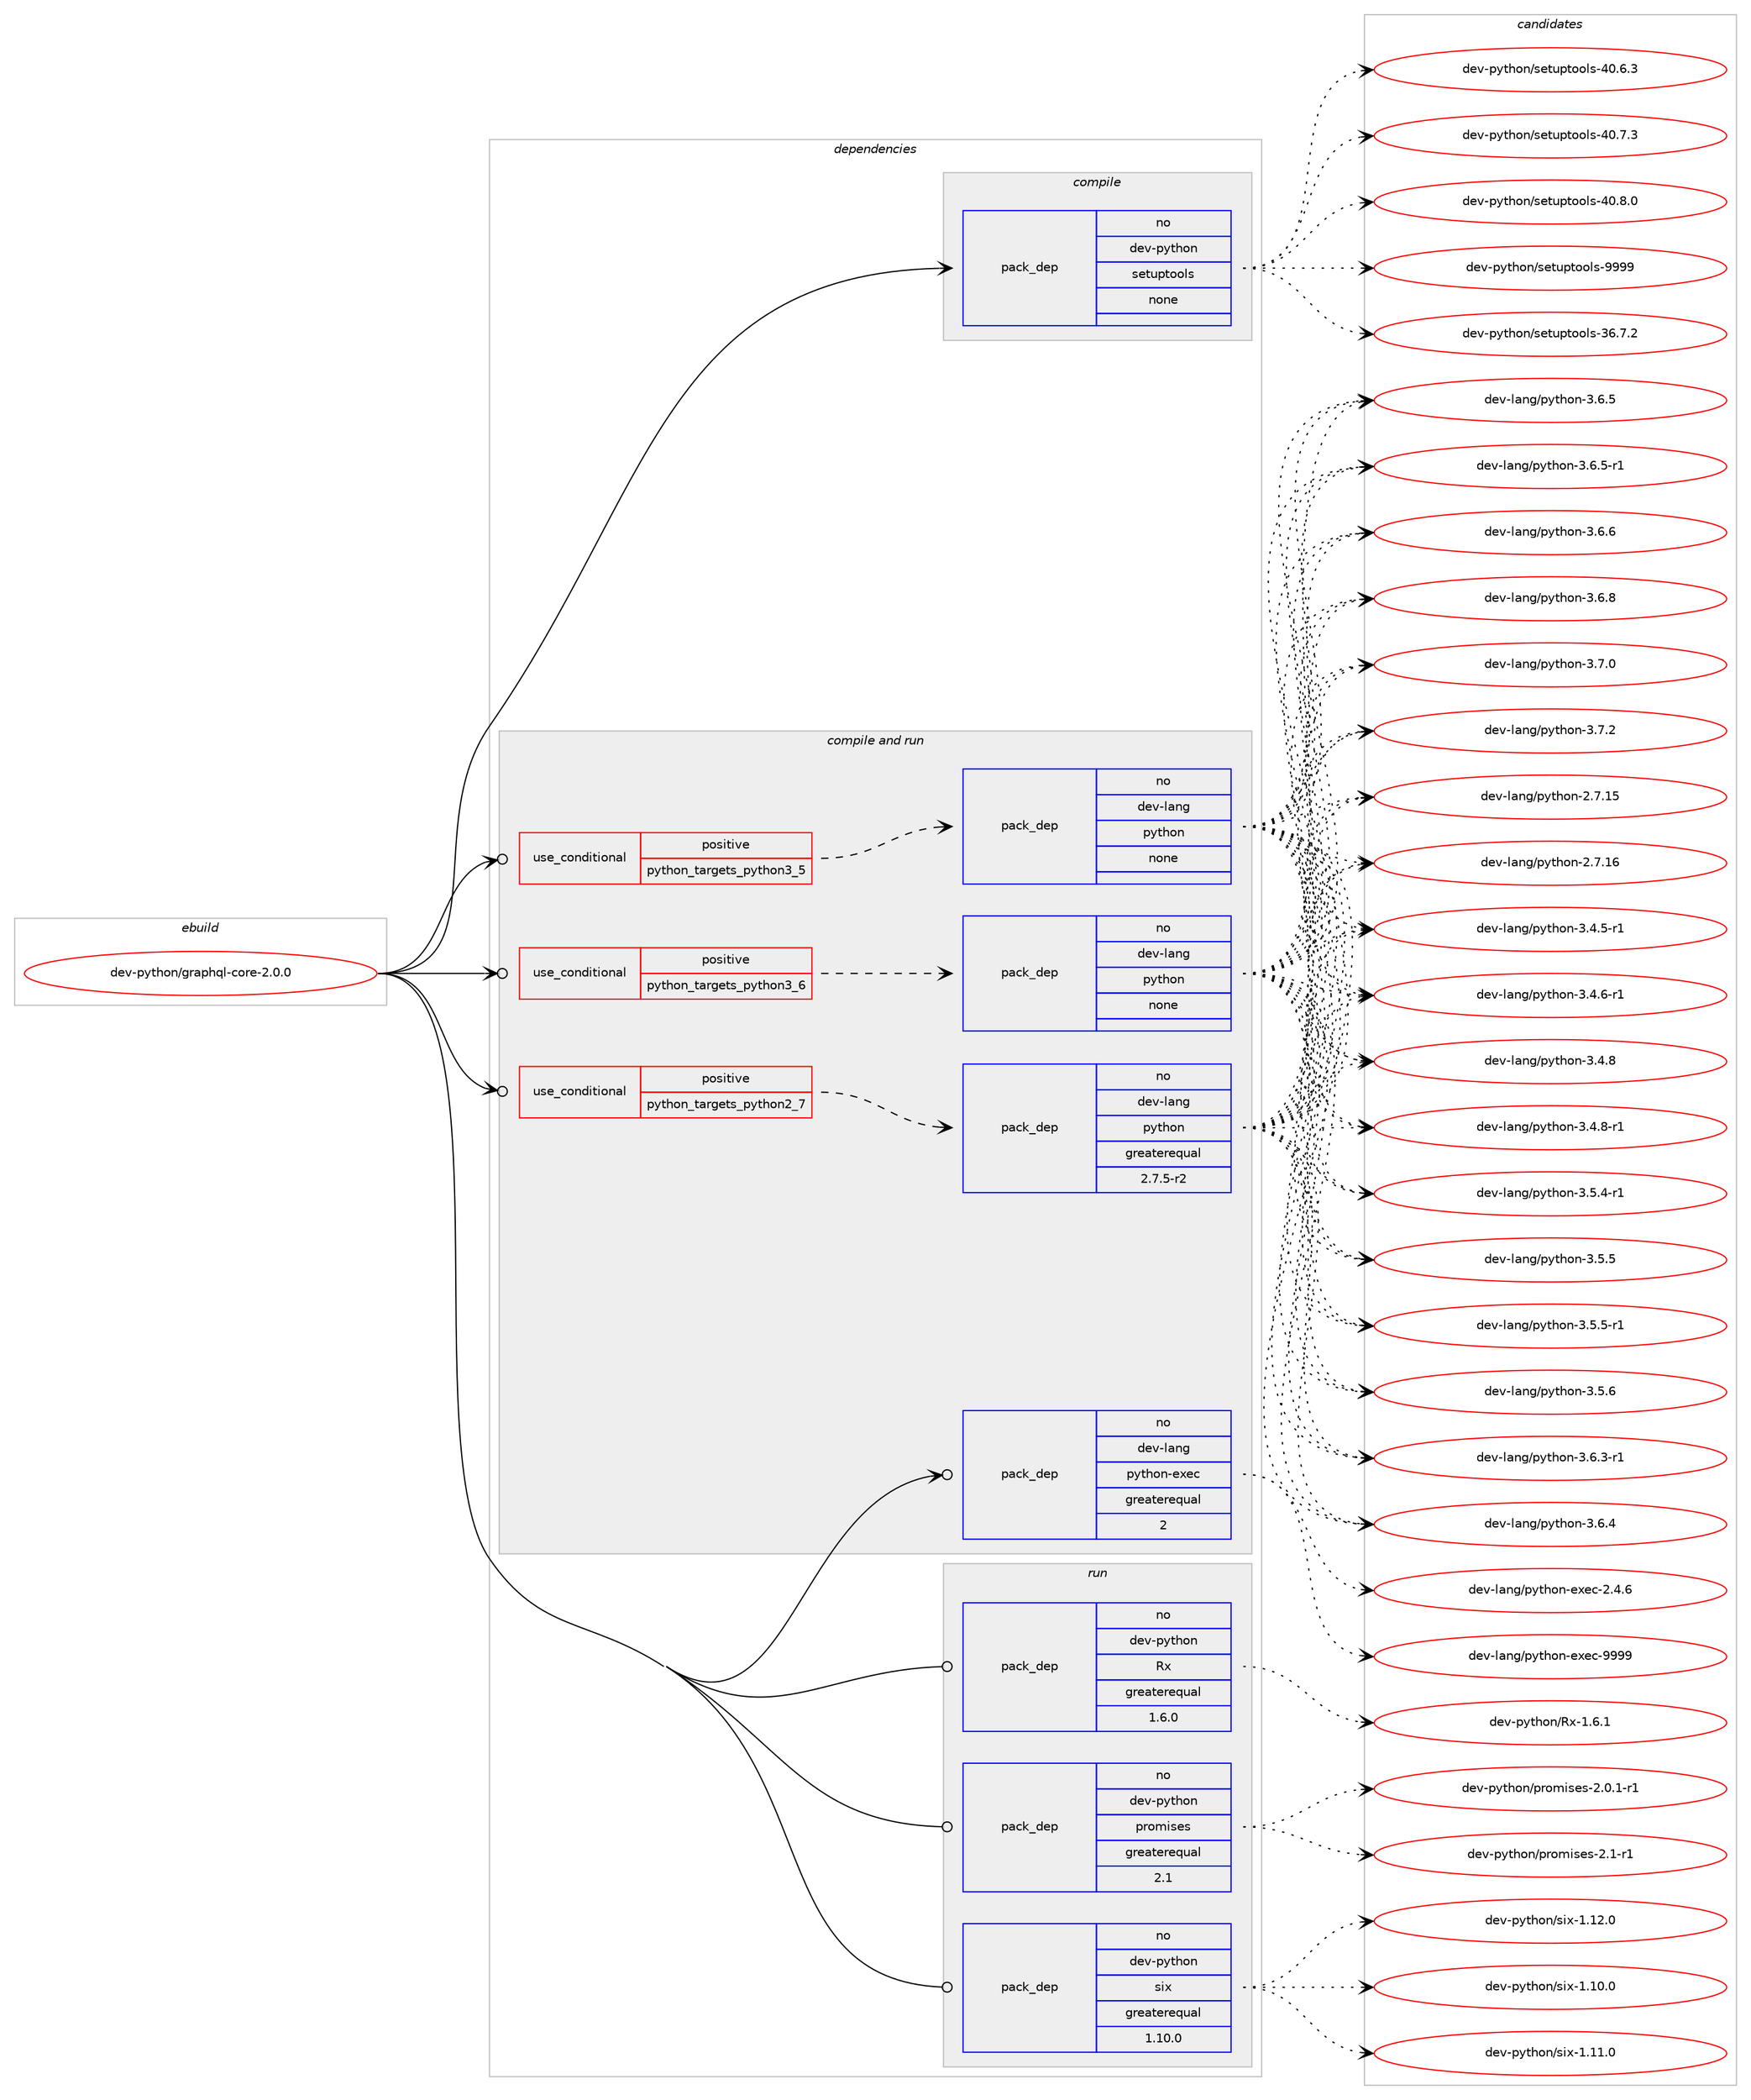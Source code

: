 digraph prolog {

# *************
# Graph options
# *************

newrank=true;
concentrate=true;
compound=true;
graph [rankdir=LR,fontname=Helvetica,fontsize=10,ranksep=1.5];#, ranksep=2.5, nodesep=0.2];
edge  [arrowhead=vee];
node  [fontname=Helvetica,fontsize=10];

# **********
# The ebuild
# **********

subgraph cluster_leftcol {
color=gray;
rank=same;
label=<<i>ebuild</i>>;
id [label="dev-python/graphql-core-2.0.0", color=red, width=4, href="../dev-python/graphql-core-2.0.0.svg"];
}

# ****************
# The dependencies
# ****************

subgraph cluster_midcol {
color=gray;
label=<<i>dependencies</i>>;
subgraph cluster_compile {
fillcolor="#eeeeee";
style=filled;
label=<<i>compile</i>>;
subgraph pack1013533 {
dependency1411939 [label=<<TABLE BORDER="0" CELLBORDER="1" CELLSPACING="0" CELLPADDING="4" WIDTH="220"><TR><TD ROWSPAN="6" CELLPADDING="30">pack_dep</TD></TR><TR><TD WIDTH="110">no</TD></TR><TR><TD>dev-python</TD></TR><TR><TD>setuptools</TD></TR><TR><TD>none</TD></TR><TR><TD></TD></TR></TABLE>>, shape=none, color=blue];
}
id:e -> dependency1411939:w [weight=20,style="solid",arrowhead="vee"];
}
subgraph cluster_compileandrun {
fillcolor="#eeeeee";
style=filled;
label=<<i>compile and run</i>>;
subgraph cond375139 {
dependency1411940 [label=<<TABLE BORDER="0" CELLBORDER="1" CELLSPACING="0" CELLPADDING="4"><TR><TD ROWSPAN="3" CELLPADDING="10">use_conditional</TD></TR><TR><TD>positive</TD></TR><TR><TD>python_targets_python2_7</TD></TR></TABLE>>, shape=none, color=red];
subgraph pack1013534 {
dependency1411941 [label=<<TABLE BORDER="0" CELLBORDER="1" CELLSPACING="0" CELLPADDING="4" WIDTH="220"><TR><TD ROWSPAN="6" CELLPADDING="30">pack_dep</TD></TR><TR><TD WIDTH="110">no</TD></TR><TR><TD>dev-lang</TD></TR><TR><TD>python</TD></TR><TR><TD>greaterequal</TD></TR><TR><TD>2.7.5-r2</TD></TR></TABLE>>, shape=none, color=blue];
}
dependency1411940:e -> dependency1411941:w [weight=20,style="dashed",arrowhead="vee"];
}
id:e -> dependency1411940:w [weight=20,style="solid",arrowhead="odotvee"];
subgraph cond375140 {
dependency1411942 [label=<<TABLE BORDER="0" CELLBORDER="1" CELLSPACING="0" CELLPADDING="4"><TR><TD ROWSPAN="3" CELLPADDING="10">use_conditional</TD></TR><TR><TD>positive</TD></TR><TR><TD>python_targets_python3_5</TD></TR></TABLE>>, shape=none, color=red];
subgraph pack1013535 {
dependency1411943 [label=<<TABLE BORDER="0" CELLBORDER="1" CELLSPACING="0" CELLPADDING="4" WIDTH="220"><TR><TD ROWSPAN="6" CELLPADDING="30">pack_dep</TD></TR><TR><TD WIDTH="110">no</TD></TR><TR><TD>dev-lang</TD></TR><TR><TD>python</TD></TR><TR><TD>none</TD></TR><TR><TD></TD></TR></TABLE>>, shape=none, color=blue];
}
dependency1411942:e -> dependency1411943:w [weight=20,style="dashed",arrowhead="vee"];
}
id:e -> dependency1411942:w [weight=20,style="solid",arrowhead="odotvee"];
subgraph cond375141 {
dependency1411944 [label=<<TABLE BORDER="0" CELLBORDER="1" CELLSPACING="0" CELLPADDING="4"><TR><TD ROWSPAN="3" CELLPADDING="10">use_conditional</TD></TR><TR><TD>positive</TD></TR><TR><TD>python_targets_python3_6</TD></TR></TABLE>>, shape=none, color=red];
subgraph pack1013536 {
dependency1411945 [label=<<TABLE BORDER="0" CELLBORDER="1" CELLSPACING="0" CELLPADDING="4" WIDTH="220"><TR><TD ROWSPAN="6" CELLPADDING="30">pack_dep</TD></TR><TR><TD WIDTH="110">no</TD></TR><TR><TD>dev-lang</TD></TR><TR><TD>python</TD></TR><TR><TD>none</TD></TR><TR><TD></TD></TR></TABLE>>, shape=none, color=blue];
}
dependency1411944:e -> dependency1411945:w [weight=20,style="dashed",arrowhead="vee"];
}
id:e -> dependency1411944:w [weight=20,style="solid",arrowhead="odotvee"];
subgraph pack1013537 {
dependency1411946 [label=<<TABLE BORDER="0" CELLBORDER="1" CELLSPACING="0" CELLPADDING="4" WIDTH="220"><TR><TD ROWSPAN="6" CELLPADDING="30">pack_dep</TD></TR><TR><TD WIDTH="110">no</TD></TR><TR><TD>dev-lang</TD></TR><TR><TD>python-exec</TD></TR><TR><TD>greaterequal</TD></TR><TR><TD>2</TD></TR></TABLE>>, shape=none, color=blue];
}
id:e -> dependency1411946:w [weight=20,style="solid",arrowhead="odotvee"];
}
subgraph cluster_run {
fillcolor="#eeeeee";
style=filled;
label=<<i>run</i>>;
subgraph pack1013538 {
dependency1411947 [label=<<TABLE BORDER="0" CELLBORDER="1" CELLSPACING="0" CELLPADDING="4" WIDTH="220"><TR><TD ROWSPAN="6" CELLPADDING="30">pack_dep</TD></TR><TR><TD WIDTH="110">no</TD></TR><TR><TD>dev-python</TD></TR><TR><TD>Rx</TD></TR><TR><TD>greaterequal</TD></TR><TR><TD>1.6.0</TD></TR></TABLE>>, shape=none, color=blue];
}
id:e -> dependency1411947:w [weight=20,style="solid",arrowhead="odot"];
subgraph pack1013539 {
dependency1411948 [label=<<TABLE BORDER="0" CELLBORDER="1" CELLSPACING="0" CELLPADDING="4" WIDTH="220"><TR><TD ROWSPAN="6" CELLPADDING="30">pack_dep</TD></TR><TR><TD WIDTH="110">no</TD></TR><TR><TD>dev-python</TD></TR><TR><TD>promises</TD></TR><TR><TD>greaterequal</TD></TR><TR><TD>2.1</TD></TR></TABLE>>, shape=none, color=blue];
}
id:e -> dependency1411948:w [weight=20,style="solid",arrowhead="odot"];
subgraph pack1013540 {
dependency1411949 [label=<<TABLE BORDER="0" CELLBORDER="1" CELLSPACING="0" CELLPADDING="4" WIDTH="220"><TR><TD ROWSPAN="6" CELLPADDING="30">pack_dep</TD></TR><TR><TD WIDTH="110">no</TD></TR><TR><TD>dev-python</TD></TR><TR><TD>six</TD></TR><TR><TD>greaterequal</TD></TR><TR><TD>1.10.0</TD></TR></TABLE>>, shape=none, color=blue];
}
id:e -> dependency1411949:w [weight=20,style="solid",arrowhead="odot"];
}
}

# **************
# The candidates
# **************

subgraph cluster_choices {
rank=same;
color=gray;
label=<<i>candidates</i>>;

subgraph choice1013533 {
color=black;
nodesep=1;
choice100101118451121211161041111104711510111611711211611111110811545515446554650 [label="dev-python/setuptools-36.7.2", color=red, width=4,href="../dev-python/setuptools-36.7.2.svg"];
choice100101118451121211161041111104711510111611711211611111110811545524846544651 [label="dev-python/setuptools-40.6.3", color=red, width=4,href="../dev-python/setuptools-40.6.3.svg"];
choice100101118451121211161041111104711510111611711211611111110811545524846554651 [label="dev-python/setuptools-40.7.3", color=red, width=4,href="../dev-python/setuptools-40.7.3.svg"];
choice100101118451121211161041111104711510111611711211611111110811545524846564648 [label="dev-python/setuptools-40.8.0", color=red, width=4,href="../dev-python/setuptools-40.8.0.svg"];
choice10010111845112121116104111110471151011161171121161111111081154557575757 [label="dev-python/setuptools-9999", color=red, width=4,href="../dev-python/setuptools-9999.svg"];
dependency1411939:e -> choice100101118451121211161041111104711510111611711211611111110811545515446554650:w [style=dotted,weight="100"];
dependency1411939:e -> choice100101118451121211161041111104711510111611711211611111110811545524846544651:w [style=dotted,weight="100"];
dependency1411939:e -> choice100101118451121211161041111104711510111611711211611111110811545524846554651:w [style=dotted,weight="100"];
dependency1411939:e -> choice100101118451121211161041111104711510111611711211611111110811545524846564648:w [style=dotted,weight="100"];
dependency1411939:e -> choice10010111845112121116104111110471151011161171121161111111081154557575757:w [style=dotted,weight="100"];
}
subgraph choice1013534 {
color=black;
nodesep=1;
choice10010111845108971101034711212111610411111045504655464953 [label="dev-lang/python-2.7.15", color=red, width=4,href="../dev-lang/python-2.7.15.svg"];
choice10010111845108971101034711212111610411111045504655464954 [label="dev-lang/python-2.7.16", color=red, width=4,href="../dev-lang/python-2.7.16.svg"];
choice1001011184510897110103471121211161041111104551465246534511449 [label="dev-lang/python-3.4.5-r1", color=red, width=4,href="../dev-lang/python-3.4.5-r1.svg"];
choice1001011184510897110103471121211161041111104551465246544511449 [label="dev-lang/python-3.4.6-r1", color=red, width=4,href="../dev-lang/python-3.4.6-r1.svg"];
choice100101118451089711010347112121116104111110455146524656 [label="dev-lang/python-3.4.8", color=red, width=4,href="../dev-lang/python-3.4.8.svg"];
choice1001011184510897110103471121211161041111104551465246564511449 [label="dev-lang/python-3.4.8-r1", color=red, width=4,href="../dev-lang/python-3.4.8-r1.svg"];
choice1001011184510897110103471121211161041111104551465346524511449 [label="dev-lang/python-3.5.4-r1", color=red, width=4,href="../dev-lang/python-3.5.4-r1.svg"];
choice100101118451089711010347112121116104111110455146534653 [label="dev-lang/python-3.5.5", color=red, width=4,href="../dev-lang/python-3.5.5.svg"];
choice1001011184510897110103471121211161041111104551465346534511449 [label="dev-lang/python-3.5.5-r1", color=red, width=4,href="../dev-lang/python-3.5.5-r1.svg"];
choice100101118451089711010347112121116104111110455146534654 [label="dev-lang/python-3.5.6", color=red, width=4,href="../dev-lang/python-3.5.6.svg"];
choice1001011184510897110103471121211161041111104551465446514511449 [label="dev-lang/python-3.6.3-r1", color=red, width=4,href="../dev-lang/python-3.6.3-r1.svg"];
choice100101118451089711010347112121116104111110455146544652 [label="dev-lang/python-3.6.4", color=red, width=4,href="../dev-lang/python-3.6.4.svg"];
choice100101118451089711010347112121116104111110455146544653 [label="dev-lang/python-3.6.5", color=red, width=4,href="../dev-lang/python-3.6.5.svg"];
choice1001011184510897110103471121211161041111104551465446534511449 [label="dev-lang/python-3.6.5-r1", color=red, width=4,href="../dev-lang/python-3.6.5-r1.svg"];
choice100101118451089711010347112121116104111110455146544654 [label="dev-lang/python-3.6.6", color=red, width=4,href="../dev-lang/python-3.6.6.svg"];
choice100101118451089711010347112121116104111110455146544656 [label="dev-lang/python-3.6.8", color=red, width=4,href="../dev-lang/python-3.6.8.svg"];
choice100101118451089711010347112121116104111110455146554648 [label="dev-lang/python-3.7.0", color=red, width=4,href="../dev-lang/python-3.7.0.svg"];
choice100101118451089711010347112121116104111110455146554650 [label="dev-lang/python-3.7.2", color=red, width=4,href="../dev-lang/python-3.7.2.svg"];
dependency1411941:e -> choice10010111845108971101034711212111610411111045504655464953:w [style=dotted,weight="100"];
dependency1411941:e -> choice10010111845108971101034711212111610411111045504655464954:w [style=dotted,weight="100"];
dependency1411941:e -> choice1001011184510897110103471121211161041111104551465246534511449:w [style=dotted,weight="100"];
dependency1411941:e -> choice1001011184510897110103471121211161041111104551465246544511449:w [style=dotted,weight="100"];
dependency1411941:e -> choice100101118451089711010347112121116104111110455146524656:w [style=dotted,weight="100"];
dependency1411941:e -> choice1001011184510897110103471121211161041111104551465246564511449:w [style=dotted,weight="100"];
dependency1411941:e -> choice1001011184510897110103471121211161041111104551465346524511449:w [style=dotted,weight="100"];
dependency1411941:e -> choice100101118451089711010347112121116104111110455146534653:w [style=dotted,weight="100"];
dependency1411941:e -> choice1001011184510897110103471121211161041111104551465346534511449:w [style=dotted,weight="100"];
dependency1411941:e -> choice100101118451089711010347112121116104111110455146534654:w [style=dotted,weight="100"];
dependency1411941:e -> choice1001011184510897110103471121211161041111104551465446514511449:w [style=dotted,weight="100"];
dependency1411941:e -> choice100101118451089711010347112121116104111110455146544652:w [style=dotted,weight="100"];
dependency1411941:e -> choice100101118451089711010347112121116104111110455146544653:w [style=dotted,weight="100"];
dependency1411941:e -> choice1001011184510897110103471121211161041111104551465446534511449:w [style=dotted,weight="100"];
dependency1411941:e -> choice100101118451089711010347112121116104111110455146544654:w [style=dotted,weight="100"];
dependency1411941:e -> choice100101118451089711010347112121116104111110455146544656:w [style=dotted,weight="100"];
dependency1411941:e -> choice100101118451089711010347112121116104111110455146554648:w [style=dotted,weight="100"];
dependency1411941:e -> choice100101118451089711010347112121116104111110455146554650:w [style=dotted,weight="100"];
}
subgraph choice1013535 {
color=black;
nodesep=1;
choice10010111845108971101034711212111610411111045504655464953 [label="dev-lang/python-2.7.15", color=red, width=4,href="../dev-lang/python-2.7.15.svg"];
choice10010111845108971101034711212111610411111045504655464954 [label="dev-lang/python-2.7.16", color=red, width=4,href="../dev-lang/python-2.7.16.svg"];
choice1001011184510897110103471121211161041111104551465246534511449 [label="dev-lang/python-3.4.5-r1", color=red, width=4,href="../dev-lang/python-3.4.5-r1.svg"];
choice1001011184510897110103471121211161041111104551465246544511449 [label="dev-lang/python-3.4.6-r1", color=red, width=4,href="../dev-lang/python-3.4.6-r1.svg"];
choice100101118451089711010347112121116104111110455146524656 [label="dev-lang/python-3.4.8", color=red, width=4,href="../dev-lang/python-3.4.8.svg"];
choice1001011184510897110103471121211161041111104551465246564511449 [label="dev-lang/python-3.4.8-r1", color=red, width=4,href="../dev-lang/python-3.4.8-r1.svg"];
choice1001011184510897110103471121211161041111104551465346524511449 [label="dev-lang/python-3.5.4-r1", color=red, width=4,href="../dev-lang/python-3.5.4-r1.svg"];
choice100101118451089711010347112121116104111110455146534653 [label="dev-lang/python-3.5.5", color=red, width=4,href="../dev-lang/python-3.5.5.svg"];
choice1001011184510897110103471121211161041111104551465346534511449 [label="dev-lang/python-3.5.5-r1", color=red, width=4,href="../dev-lang/python-3.5.5-r1.svg"];
choice100101118451089711010347112121116104111110455146534654 [label="dev-lang/python-3.5.6", color=red, width=4,href="../dev-lang/python-3.5.6.svg"];
choice1001011184510897110103471121211161041111104551465446514511449 [label="dev-lang/python-3.6.3-r1", color=red, width=4,href="../dev-lang/python-3.6.3-r1.svg"];
choice100101118451089711010347112121116104111110455146544652 [label="dev-lang/python-3.6.4", color=red, width=4,href="../dev-lang/python-3.6.4.svg"];
choice100101118451089711010347112121116104111110455146544653 [label="dev-lang/python-3.6.5", color=red, width=4,href="../dev-lang/python-3.6.5.svg"];
choice1001011184510897110103471121211161041111104551465446534511449 [label="dev-lang/python-3.6.5-r1", color=red, width=4,href="../dev-lang/python-3.6.5-r1.svg"];
choice100101118451089711010347112121116104111110455146544654 [label="dev-lang/python-3.6.6", color=red, width=4,href="../dev-lang/python-3.6.6.svg"];
choice100101118451089711010347112121116104111110455146544656 [label="dev-lang/python-3.6.8", color=red, width=4,href="../dev-lang/python-3.6.8.svg"];
choice100101118451089711010347112121116104111110455146554648 [label="dev-lang/python-3.7.0", color=red, width=4,href="../dev-lang/python-3.7.0.svg"];
choice100101118451089711010347112121116104111110455146554650 [label="dev-lang/python-3.7.2", color=red, width=4,href="../dev-lang/python-3.7.2.svg"];
dependency1411943:e -> choice10010111845108971101034711212111610411111045504655464953:w [style=dotted,weight="100"];
dependency1411943:e -> choice10010111845108971101034711212111610411111045504655464954:w [style=dotted,weight="100"];
dependency1411943:e -> choice1001011184510897110103471121211161041111104551465246534511449:w [style=dotted,weight="100"];
dependency1411943:e -> choice1001011184510897110103471121211161041111104551465246544511449:w [style=dotted,weight="100"];
dependency1411943:e -> choice100101118451089711010347112121116104111110455146524656:w [style=dotted,weight="100"];
dependency1411943:e -> choice1001011184510897110103471121211161041111104551465246564511449:w [style=dotted,weight="100"];
dependency1411943:e -> choice1001011184510897110103471121211161041111104551465346524511449:w [style=dotted,weight="100"];
dependency1411943:e -> choice100101118451089711010347112121116104111110455146534653:w [style=dotted,weight="100"];
dependency1411943:e -> choice1001011184510897110103471121211161041111104551465346534511449:w [style=dotted,weight="100"];
dependency1411943:e -> choice100101118451089711010347112121116104111110455146534654:w [style=dotted,weight="100"];
dependency1411943:e -> choice1001011184510897110103471121211161041111104551465446514511449:w [style=dotted,weight="100"];
dependency1411943:e -> choice100101118451089711010347112121116104111110455146544652:w [style=dotted,weight="100"];
dependency1411943:e -> choice100101118451089711010347112121116104111110455146544653:w [style=dotted,weight="100"];
dependency1411943:e -> choice1001011184510897110103471121211161041111104551465446534511449:w [style=dotted,weight="100"];
dependency1411943:e -> choice100101118451089711010347112121116104111110455146544654:w [style=dotted,weight="100"];
dependency1411943:e -> choice100101118451089711010347112121116104111110455146544656:w [style=dotted,weight="100"];
dependency1411943:e -> choice100101118451089711010347112121116104111110455146554648:w [style=dotted,weight="100"];
dependency1411943:e -> choice100101118451089711010347112121116104111110455146554650:w [style=dotted,weight="100"];
}
subgraph choice1013536 {
color=black;
nodesep=1;
choice10010111845108971101034711212111610411111045504655464953 [label="dev-lang/python-2.7.15", color=red, width=4,href="../dev-lang/python-2.7.15.svg"];
choice10010111845108971101034711212111610411111045504655464954 [label="dev-lang/python-2.7.16", color=red, width=4,href="../dev-lang/python-2.7.16.svg"];
choice1001011184510897110103471121211161041111104551465246534511449 [label="dev-lang/python-3.4.5-r1", color=red, width=4,href="../dev-lang/python-3.4.5-r1.svg"];
choice1001011184510897110103471121211161041111104551465246544511449 [label="dev-lang/python-3.4.6-r1", color=red, width=4,href="../dev-lang/python-3.4.6-r1.svg"];
choice100101118451089711010347112121116104111110455146524656 [label="dev-lang/python-3.4.8", color=red, width=4,href="../dev-lang/python-3.4.8.svg"];
choice1001011184510897110103471121211161041111104551465246564511449 [label="dev-lang/python-3.4.8-r1", color=red, width=4,href="../dev-lang/python-3.4.8-r1.svg"];
choice1001011184510897110103471121211161041111104551465346524511449 [label="dev-lang/python-3.5.4-r1", color=red, width=4,href="../dev-lang/python-3.5.4-r1.svg"];
choice100101118451089711010347112121116104111110455146534653 [label="dev-lang/python-3.5.5", color=red, width=4,href="../dev-lang/python-3.5.5.svg"];
choice1001011184510897110103471121211161041111104551465346534511449 [label="dev-lang/python-3.5.5-r1", color=red, width=4,href="../dev-lang/python-3.5.5-r1.svg"];
choice100101118451089711010347112121116104111110455146534654 [label="dev-lang/python-3.5.6", color=red, width=4,href="../dev-lang/python-3.5.6.svg"];
choice1001011184510897110103471121211161041111104551465446514511449 [label="dev-lang/python-3.6.3-r1", color=red, width=4,href="../dev-lang/python-3.6.3-r1.svg"];
choice100101118451089711010347112121116104111110455146544652 [label="dev-lang/python-3.6.4", color=red, width=4,href="../dev-lang/python-3.6.4.svg"];
choice100101118451089711010347112121116104111110455146544653 [label="dev-lang/python-3.6.5", color=red, width=4,href="../dev-lang/python-3.6.5.svg"];
choice1001011184510897110103471121211161041111104551465446534511449 [label="dev-lang/python-3.6.5-r1", color=red, width=4,href="../dev-lang/python-3.6.5-r1.svg"];
choice100101118451089711010347112121116104111110455146544654 [label="dev-lang/python-3.6.6", color=red, width=4,href="../dev-lang/python-3.6.6.svg"];
choice100101118451089711010347112121116104111110455146544656 [label="dev-lang/python-3.6.8", color=red, width=4,href="../dev-lang/python-3.6.8.svg"];
choice100101118451089711010347112121116104111110455146554648 [label="dev-lang/python-3.7.0", color=red, width=4,href="../dev-lang/python-3.7.0.svg"];
choice100101118451089711010347112121116104111110455146554650 [label="dev-lang/python-3.7.2", color=red, width=4,href="../dev-lang/python-3.7.2.svg"];
dependency1411945:e -> choice10010111845108971101034711212111610411111045504655464953:w [style=dotted,weight="100"];
dependency1411945:e -> choice10010111845108971101034711212111610411111045504655464954:w [style=dotted,weight="100"];
dependency1411945:e -> choice1001011184510897110103471121211161041111104551465246534511449:w [style=dotted,weight="100"];
dependency1411945:e -> choice1001011184510897110103471121211161041111104551465246544511449:w [style=dotted,weight="100"];
dependency1411945:e -> choice100101118451089711010347112121116104111110455146524656:w [style=dotted,weight="100"];
dependency1411945:e -> choice1001011184510897110103471121211161041111104551465246564511449:w [style=dotted,weight="100"];
dependency1411945:e -> choice1001011184510897110103471121211161041111104551465346524511449:w [style=dotted,weight="100"];
dependency1411945:e -> choice100101118451089711010347112121116104111110455146534653:w [style=dotted,weight="100"];
dependency1411945:e -> choice1001011184510897110103471121211161041111104551465346534511449:w [style=dotted,weight="100"];
dependency1411945:e -> choice100101118451089711010347112121116104111110455146534654:w [style=dotted,weight="100"];
dependency1411945:e -> choice1001011184510897110103471121211161041111104551465446514511449:w [style=dotted,weight="100"];
dependency1411945:e -> choice100101118451089711010347112121116104111110455146544652:w [style=dotted,weight="100"];
dependency1411945:e -> choice100101118451089711010347112121116104111110455146544653:w [style=dotted,weight="100"];
dependency1411945:e -> choice1001011184510897110103471121211161041111104551465446534511449:w [style=dotted,weight="100"];
dependency1411945:e -> choice100101118451089711010347112121116104111110455146544654:w [style=dotted,weight="100"];
dependency1411945:e -> choice100101118451089711010347112121116104111110455146544656:w [style=dotted,weight="100"];
dependency1411945:e -> choice100101118451089711010347112121116104111110455146554648:w [style=dotted,weight="100"];
dependency1411945:e -> choice100101118451089711010347112121116104111110455146554650:w [style=dotted,weight="100"];
}
subgraph choice1013537 {
color=black;
nodesep=1;
choice1001011184510897110103471121211161041111104510112010199455046524654 [label="dev-lang/python-exec-2.4.6", color=red, width=4,href="../dev-lang/python-exec-2.4.6.svg"];
choice10010111845108971101034711212111610411111045101120101994557575757 [label="dev-lang/python-exec-9999", color=red, width=4,href="../dev-lang/python-exec-9999.svg"];
dependency1411946:e -> choice1001011184510897110103471121211161041111104510112010199455046524654:w [style=dotted,weight="100"];
dependency1411946:e -> choice10010111845108971101034711212111610411111045101120101994557575757:w [style=dotted,weight="100"];
}
subgraph choice1013538 {
color=black;
nodesep=1;
choice100101118451121211161041111104782120454946544649 [label="dev-python/Rx-1.6.1", color=red, width=4,href="../dev-python/Rx-1.6.1.svg"];
dependency1411947:e -> choice100101118451121211161041111104782120454946544649:w [style=dotted,weight="100"];
}
subgraph choice1013539 {
color=black;
nodesep=1;
choice10010111845112121116104111110471121141111091051151011154550464846494511449 [label="dev-python/promises-2.0.1-r1", color=red, width=4,href="../dev-python/promises-2.0.1-r1.svg"];
choice1001011184511212111610411111047112114111109105115101115455046494511449 [label="dev-python/promises-2.1-r1", color=red, width=4,href="../dev-python/promises-2.1-r1.svg"];
dependency1411948:e -> choice10010111845112121116104111110471121141111091051151011154550464846494511449:w [style=dotted,weight="100"];
dependency1411948:e -> choice1001011184511212111610411111047112114111109105115101115455046494511449:w [style=dotted,weight="100"];
}
subgraph choice1013540 {
color=black;
nodesep=1;
choice100101118451121211161041111104711510512045494649484648 [label="dev-python/six-1.10.0", color=red, width=4,href="../dev-python/six-1.10.0.svg"];
choice100101118451121211161041111104711510512045494649494648 [label="dev-python/six-1.11.0", color=red, width=4,href="../dev-python/six-1.11.0.svg"];
choice100101118451121211161041111104711510512045494649504648 [label="dev-python/six-1.12.0", color=red, width=4,href="../dev-python/six-1.12.0.svg"];
dependency1411949:e -> choice100101118451121211161041111104711510512045494649484648:w [style=dotted,weight="100"];
dependency1411949:e -> choice100101118451121211161041111104711510512045494649494648:w [style=dotted,weight="100"];
dependency1411949:e -> choice100101118451121211161041111104711510512045494649504648:w [style=dotted,weight="100"];
}
}

}
